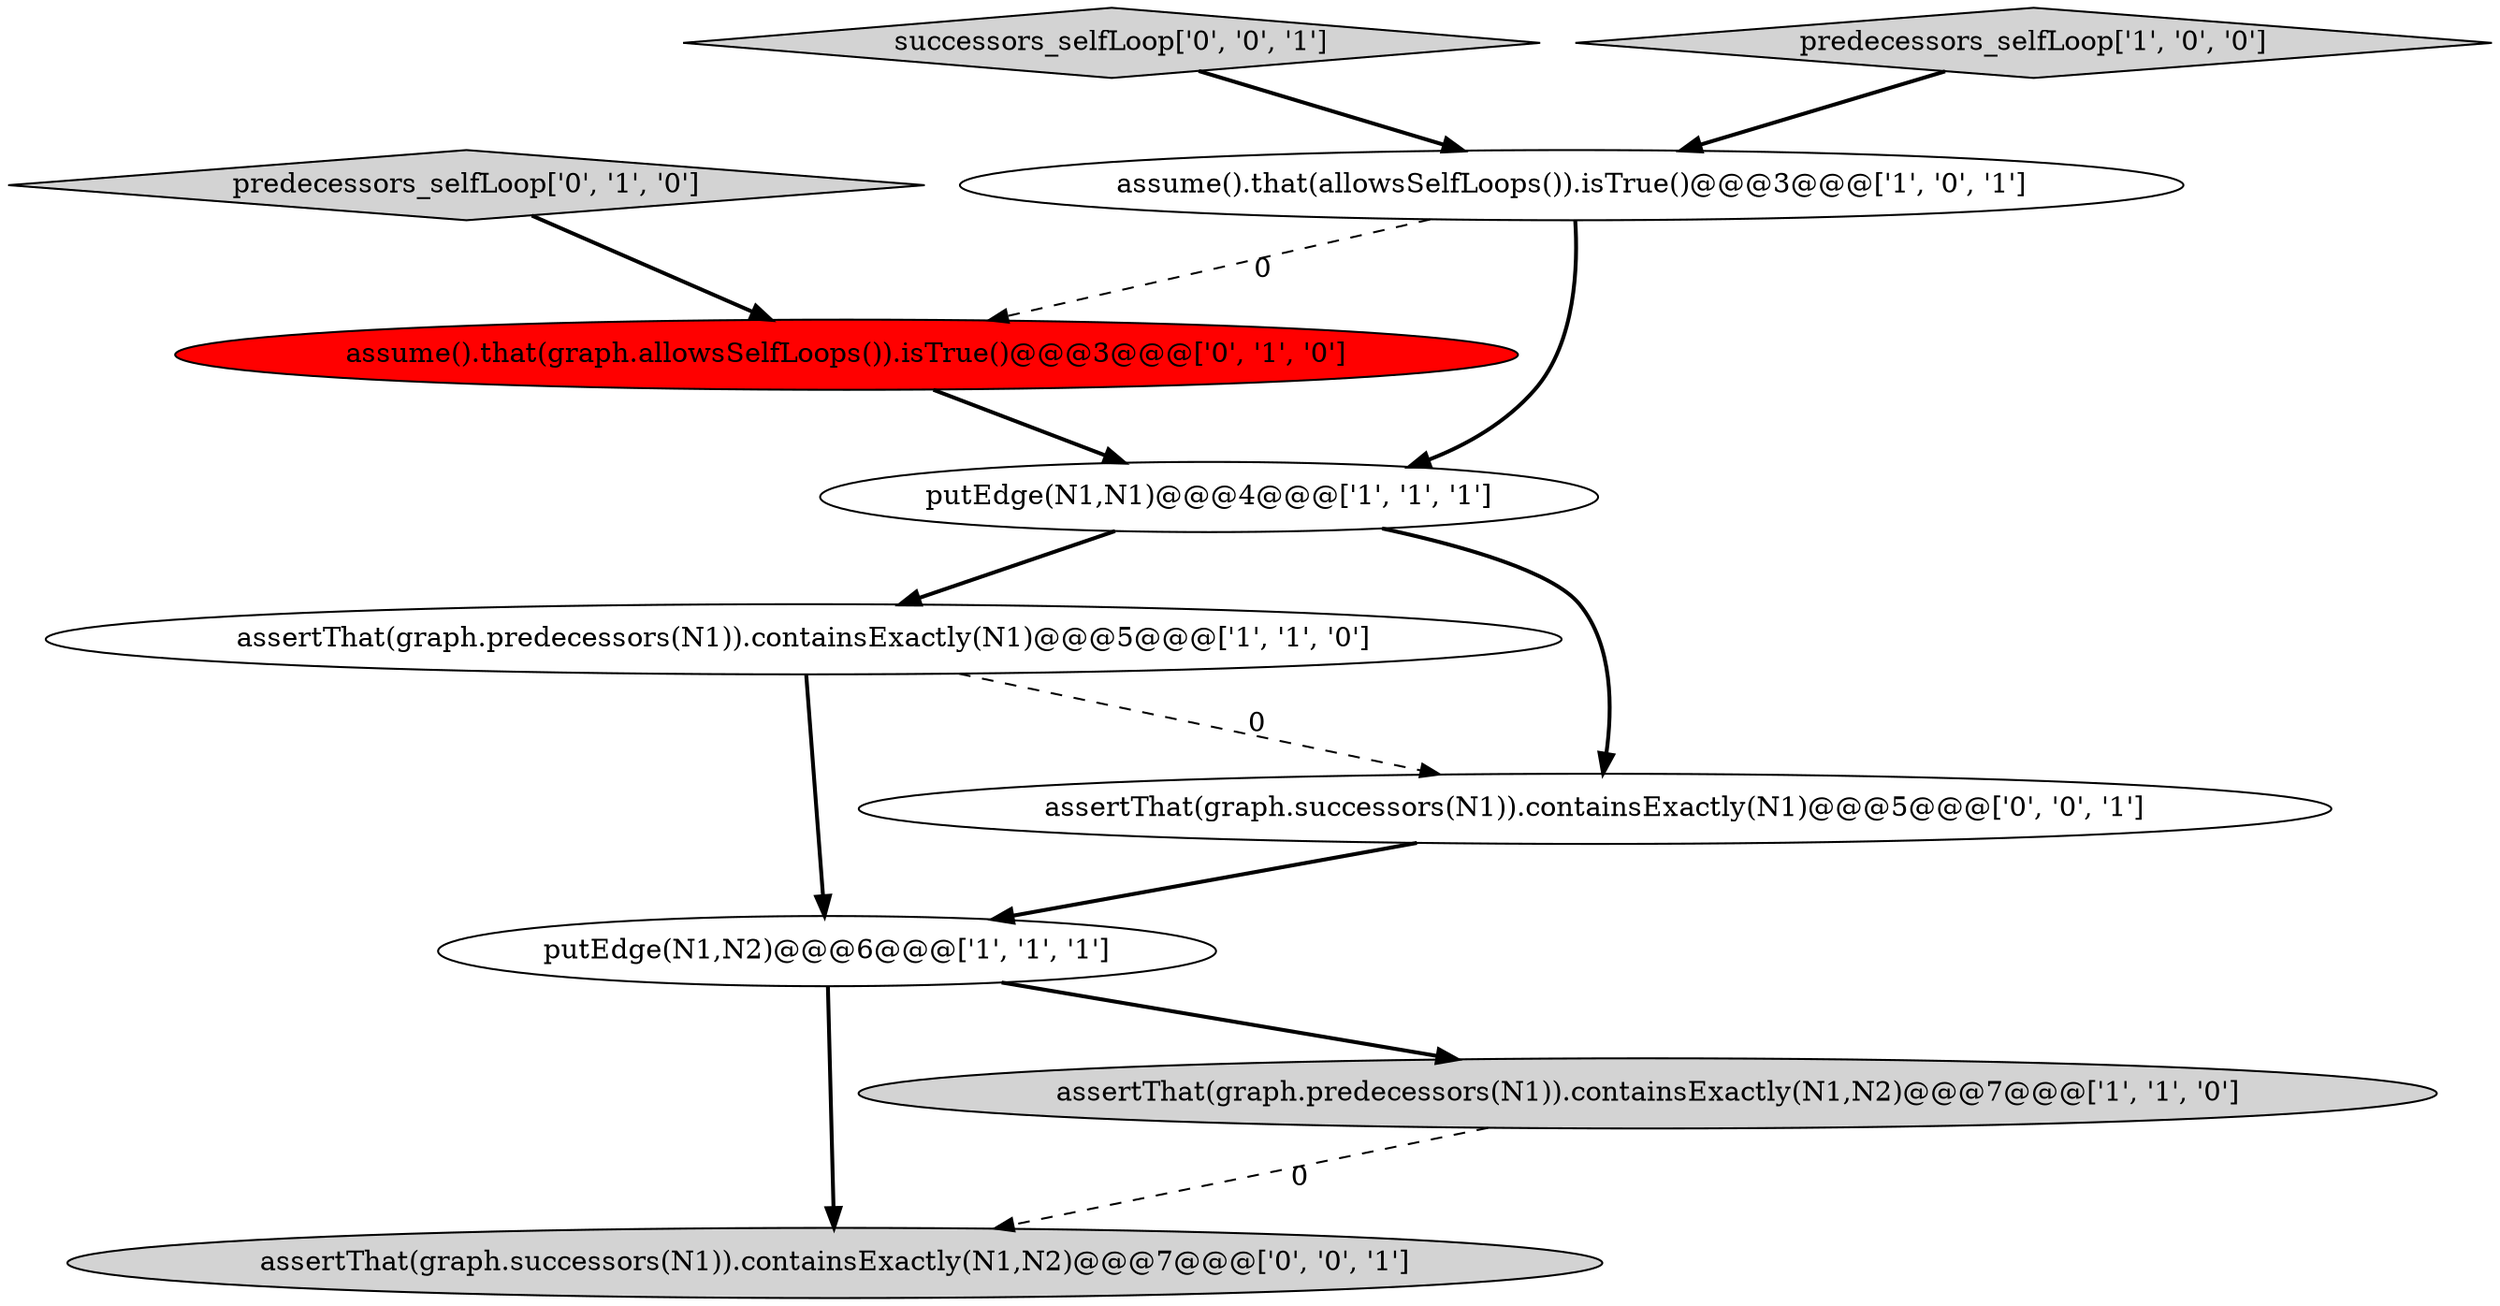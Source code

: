digraph {
3 [style = filled, label = "assume().that(allowsSelfLoops()).isTrue()@@@3@@@['1', '0', '1']", fillcolor = white, shape = ellipse image = "AAA0AAABBB1BBB"];
8 [style = filled, label = "assertThat(graph.successors(N1)).containsExactly(N1,N2)@@@7@@@['0', '0', '1']", fillcolor = lightgray, shape = ellipse image = "AAA0AAABBB3BBB"];
4 [style = filled, label = "assertThat(graph.predecessors(N1)).containsExactly(N1,N2)@@@7@@@['1', '1', '0']", fillcolor = lightgray, shape = ellipse image = "AAA0AAABBB1BBB"];
6 [style = filled, label = "predecessors_selfLoop['0', '1', '0']", fillcolor = lightgray, shape = diamond image = "AAA0AAABBB2BBB"];
5 [style = filled, label = "putEdge(N1,N1)@@@4@@@['1', '1', '1']", fillcolor = white, shape = ellipse image = "AAA0AAABBB1BBB"];
7 [style = filled, label = "assume().that(graph.allowsSelfLoops()).isTrue()@@@3@@@['0', '1', '0']", fillcolor = red, shape = ellipse image = "AAA1AAABBB2BBB"];
2 [style = filled, label = "assertThat(graph.predecessors(N1)).containsExactly(N1)@@@5@@@['1', '1', '0']", fillcolor = white, shape = ellipse image = "AAA0AAABBB1BBB"];
10 [style = filled, label = "successors_selfLoop['0', '0', '1']", fillcolor = lightgray, shape = diamond image = "AAA0AAABBB3BBB"];
1 [style = filled, label = "predecessors_selfLoop['1', '0', '0']", fillcolor = lightgray, shape = diamond image = "AAA0AAABBB1BBB"];
9 [style = filled, label = "assertThat(graph.successors(N1)).containsExactly(N1)@@@5@@@['0', '0', '1']", fillcolor = white, shape = ellipse image = "AAA0AAABBB3BBB"];
0 [style = filled, label = "putEdge(N1,N2)@@@6@@@['1', '1', '1']", fillcolor = white, shape = ellipse image = "AAA0AAABBB1BBB"];
1->3 [style = bold, label=""];
10->3 [style = bold, label=""];
5->2 [style = bold, label=""];
3->5 [style = bold, label=""];
2->0 [style = bold, label=""];
7->5 [style = bold, label=""];
4->8 [style = dashed, label="0"];
9->0 [style = bold, label=""];
6->7 [style = bold, label=""];
5->9 [style = bold, label=""];
0->4 [style = bold, label=""];
3->7 [style = dashed, label="0"];
2->9 [style = dashed, label="0"];
0->8 [style = bold, label=""];
}
